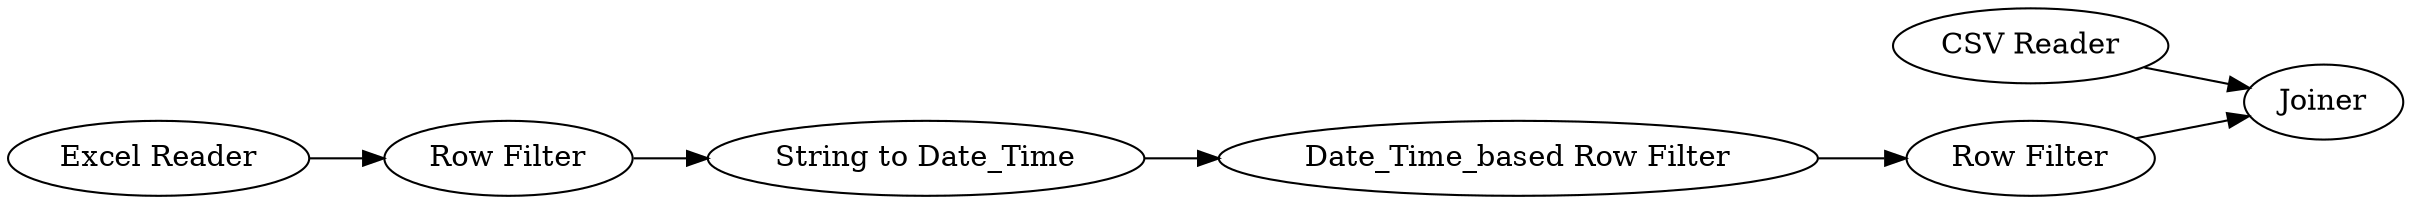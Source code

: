 digraph {
	4 -> 5
	3 -> 4
	1 -> 2
	2 -> 3
	6 -> 7
	5 -> 7
	5 [label="Row Filter"]
	1 [label="Excel Reader"]
	7 [label=Joiner]
	4 [label="Date_Time_based Row Filter"]
	6 [label="CSV Reader"]
	3 [label="String to Date_Time"]
	2 [label="Row Filter"]
	rankdir=LR
}
